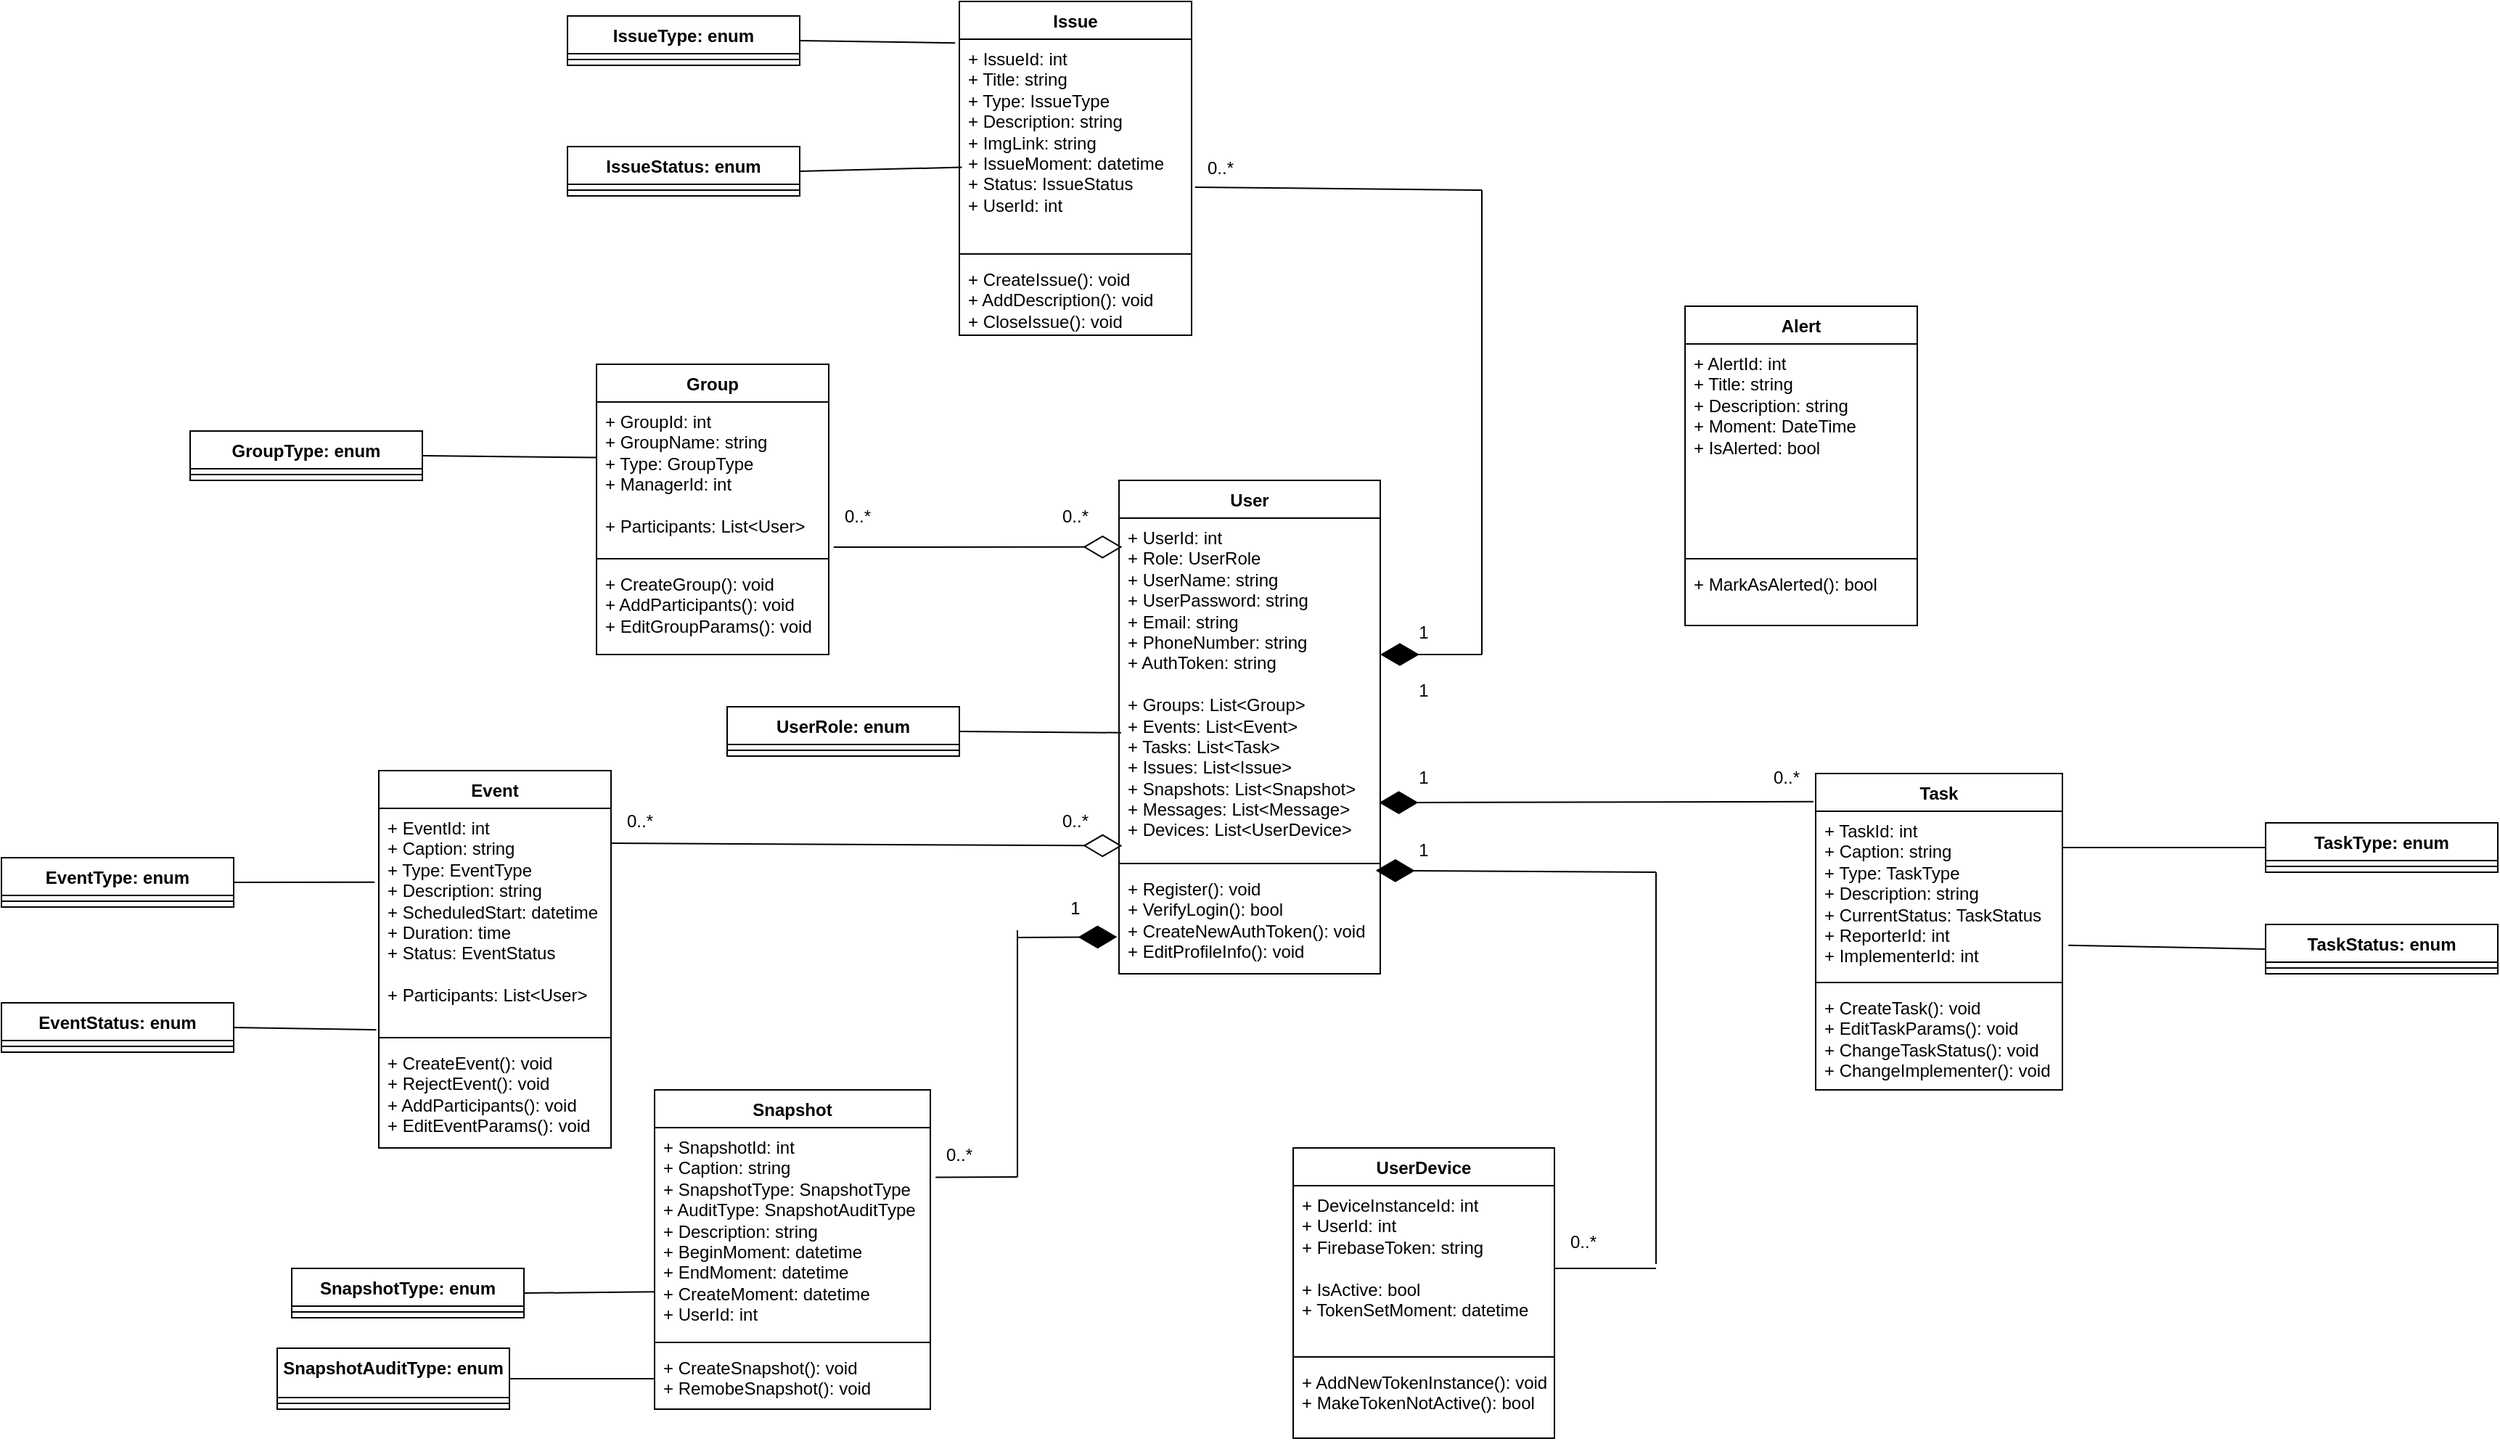 <mxfile version="24.2.3" type="device">
  <diagram name="Страница — 1" id="HsrXW2u71o0pytn9z0sR">
    <mxGraphModel dx="2670" dy="1976" grid="1" gridSize="10" guides="1" tooltips="1" connect="1" arrows="1" fold="1" page="1" pageScale="1" pageWidth="827" pageHeight="1169" math="0" shadow="0">
      <root>
        <mxCell id="0" />
        <mxCell id="1" parent="0" />
        <mxCell id="UhSm8_XXNxtT3nXJ_rvA-1" value="User" style="swimlane;fontStyle=1;align=center;verticalAlign=top;childLayout=stackLayout;horizontal=1;startSize=26;horizontalStack=0;resizeParent=1;resizeParentMax=0;resizeLast=0;collapsible=1;marginBottom=0;whiteSpace=wrap;html=1;" parent="1" vertex="1">
          <mxGeometry x="580" y="70" width="180" height="340" as="geometry" />
        </mxCell>
        <mxCell id="UhSm8_XXNxtT3nXJ_rvA-2" value="+ UserId: int&lt;br&gt;+ Role: UserRole&lt;br&gt;&lt;div&gt;+ UserName: string&lt;/div&gt;&lt;div&gt;+ UserPassword: string&lt;/div&gt;&lt;div&gt;+ Email: string&lt;/div&gt;&lt;div&gt;+ PhoneNumber: string&lt;/div&gt;&lt;div&gt;+ AuthToken: string&lt;/div&gt;&lt;div&gt;&lt;br&gt;&lt;/div&gt;&lt;div&gt;+ Groups: List&amp;lt;Group&amp;gt;&lt;/div&gt;&lt;div&gt;+ Events: List&amp;lt;Event&amp;gt;&lt;/div&gt;&lt;div&gt;+ Tasks: List&amp;lt;Task&amp;gt;&lt;/div&gt;&lt;div&gt;+ Issues: List&amp;lt;Issue&amp;gt;&lt;/div&gt;&lt;div&gt;+ Snapshots: List&amp;lt;Snapshot&amp;gt;&lt;/div&gt;&lt;div&gt;+ Messages: List&amp;lt;Message&amp;gt;&lt;/div&gt;&lt;div&gt;+ Devices: List&amp;lt;UserDevice&amp;gt;&lt;/div&gt;" style="text;strokeColor=none;fillColor=none;align=left;verticalAlign=top;spacingLeft=4;spacingRight=4;overflow=hidden;rotatable=0;points=[[0,0.5],[1,0.5]];portConstraint=eastwest;whiteSpace=wrap;html=1;" parent="UhSm8_XXNxtT3nXJ_rvA-1" vertex="1">
          <mxGeometry y="26" width="180" height="234" as="geometry" />
        </mxCell>
        <mxCell id="UhSm8_XXNxtT3nXJ_rvA-3" value="" style="line;strokeWidth=1;fillColor=none;align=left;verticalAlign=middle;spacingTop=-1;spacingLeft=3;spacingRight=3;rotatable=0;labelPosition=right;points=[];portConstraint=eastwest;strokeColor=inherit;" parent="UhSm8_XXNxtT3nXJ_rvA-1" vertex="1">
          <mxGeometry y="260" width="180" height="8" as="geometry" />
        </mxCell>
        <mxCell id="UhSm8_XXNxtT3nXJ_rvA-4" value="+ Register(): void&lt;br&gt;+ VerifyLogin(): bool&lt;br&gt;+ CreateNewAuthToken(): void&lt;br&gt;+ EditProfileInfo(): void" style="text;strokeColor=none;fillColor=none;align=left;verticalAlign=top;spacingLeft=4;spacingRight=4;overflow=hidden;rotatable=0;points=[[0,0.5],[1,0.5]];portConstraint=eastwest;whiteSpace=wrap;html=1;" parent="UhSm8_XXNxtT3nXJ_rvA-1" vertex="1">
          <mxGeometry y="268" width="180" height="72" as="geometry" />
        </mxCell>
        <mxCell id="UhSm8_XXNxtT3nXJ_rvA-5" value="Group" style="swimlane;fontStyle=1;align=center;verticalAlign=top;childLayout=stackLayout;horizontal=1;startSize=26;horizontalStack=0;resizeParent=1;resizeParentMax=0;resizeLast=0;collapsible=1;marginBottom=0;whiteSpace=wrap;html=1;" parent="1" vertex="1">
          <mxGeometry x="220" y="-10" width="160" height="200" as="geometry" />
        </mxCell>
        <mxCell id="UhSm8_XXNxtT3nXJ_rvA-6" value="+ GroupId: int&lt;br&gt;+ GroupName: string&lt;br&gt;+ Type: GroupType&lt;br&gt;+ ManagerId: int&lt;br&gt;&lt;br&gt;+ Participants: List&amp;lt;User&amp;gt;" style="text;strokeColor=none;fillColor=none;align=left;verticalAlign=top;spacingLeft=4;spacingRight=4;overflow=hidden;rotatable=0;points=[[0,0.5],[1,0.5]];portConstraint=eastwest;whiteSpace=wrap;html=1;" parent="UhSm8_XXNxtT3nXJ_rvA-5" vertex="1">
          <mxGeometry y="26" width="160" height="104" as="geometry" />
        </mxCell>
        <mxCell id="UhSm8_XXNxtT3nXJ_rvA-7" value="" style="line;strokeWidth=1;fillColor=none;align=left;verticalAlign=middle;spacingTop=-1;spacingLeft=3;spacingRight=3;rotatable=0;labelPosition=right;points=[];portConstraint=eastwest;strokeColor=inherit;" parent="UhSm8_XXNxtT3nXJ_rvA-5" vertex="1">
          <mxGeometry y="130" width="160" height="8" as="geometry" />
        </mxCell>
        <mxCell id="UhSm8_XXNxtT3nXJ_rvA-8" value="+ CreateGroup(): void&lt;br&gt;+ AddParticipants(): void&lt;br&gt;+ EditGroupParams(): void" style="text;strokeColor=none;fillColor=none;align=left;verticalAlign=top;spacingLeft=4;spacingRight=4;overflow=hidden;rotatable=0;points=[[0,0.5],[1,0.5]];portConstraint=eastwest;whiteSpace=wrap;html=1;" parent="UhSm8_XXNxtT3nXJ_rvA-5" vertex="1">
          <mxGeometry y="138" width="160" height="62" as="geometry" />
        </mxCell>
        <mxCell id="UhSm8_XXNxtT3nXJ_rvA-9" value="Event" style="swimlane;fontStyle=1;align=center;verticalAlign=top;childLayout=stackLayout;horizontal=1;startSize=26;horizontalStack=0;resizeParent=1;resizeParentMax=0;resizeLast=0;collapsible=1;marginBottom=0;whiteSpace=wrap;html=1;" parent="1" vertex="1">
          <mxGeometry x="70" y="270" width="160" height="260" as="geometry" />
        </mxCell>
        <mxCell id="UhSm8_XXNxtT3nXJ_rvA-10" value="+ EventId: int&lt;br&gt;+ Caption: string&lt;br&gt;+ Type: EventType&lt;br&gt;+ Description: string&lt;br&gt;+ ScheduledStart: datetime&lt;br&gt;+ Duration: time&lt;br&gt;+ Status: EventStatus&lt;br&gt;&lt;br&gt;+ Participants: List&amp;lt;User&amp;gt;" style="text;strokeColor=none;fillColor=none;align=left;verticalAlign=top;spacingLeft=4;spacingRight=4;overflow=hidden;rotatable=0;points=[[0,0.5],[1,0.5]];portConstraint=eastwest;whiteSpace=wrap;html=1;" parent="UhSm8_XXNxtT3nXJ_rvA-9" vertex="1">
          <mxGeometry y="26" width="160" height="154" as="geometry" />
        </mxCell>
        <mxCell id="UhSm8_XXNxtT3nXJ_rvA-11" value="" style="line;strokeWidth=1;fillColor=none;align=left;verticalAlign=middle;spacingTop=-1;spacingLeft=3;spacingRight=3;rotatable=0;labelPosition=right;points=[];portConstraint=eastwest;strokeColor=inherit;" parent="UhSm8_XXNxtT3nXJ_rvA-9" vertex="1">
          <mxGeometry y="180" width="160" height="8" as="geometry" />
        </mxCell>
        <mxCell id="UhSm8_XXNxtT3nXJ_rvA-12" value="+ CreateEvent(): void&lt;br&gt;+ RejectEvent(): void&lt;br&gt;+ AddParticipants(): void&lt;br&gt;+ EditEventParams(): void" style="text;strokeColor=none;fillColor=none;align=left;verticalAlign=top;spacingLeft=4;spacingRight=4;overflow=hidden;rotatable=0;points=[[0,0.5],[1,0.5]];portConstraint=eastwest;whiteSpace=wrap;html=1;" parent="UhSm8_XXNxtT3nXJ_rvA-9" vertex="1">
          <mxGeometry y="188" width="160" height="72" as="geometry" />
        </mxCell>
        <mxCell id="UhSm8_XXNxtT3nXJ_rvA-13" value="Task" style="swimlane;fontStyle=1;align=center;verticalAlign=top;childLayout=stackLayout;horizontal=1;startSize=26;horizontalStack=0;resizeParent=1;resizeParentMax=0;resizeLast=0;collapsible=1;marginBottom=0;whiteSpace=wrap;html=1;" parent="1" vertex="1">
          <mxGeometry x="1060" y="272" width="170" height="218" as="geometry" />
        </mxCell>
        <mxCell id="UhSm8_XXNxtT3nXJ_rvA-14" value="+ TaskId: int&lt;br&gt;+ Caption: string&lt;br&gt;+ Type: TaskType&lt;br&gt;+ Description: string&lt;br&gt;+ CurrentStatus: TaskStatus&lt;br&gt;+ ReporterId: int&lt;br&gt;+ ImplementerId: int&lt;br&gt;&lt;br&gt;+ Participants: List&amp;lt;User&amp;gt;" style="text;strokeColor=none;fillColor=none;align=left;verticalAlign=top;spacingLeft=4;spacingRight=4;overflow=hidden;rotatable=0;points=[[0,0.5],[1,0.5]];portConstraint=eastwest;whiteSpace=wrap;html=1;" parent="UhSm8_XXNxtT3nXJ_rvA-13" vertex="1">
          <mxGeometry y="26" width="170" height="114" as="geometry" />
        </mxCell>
        <mxCell id="UhSm8_XXNxtT3nXJ_rvA-15" value="" style="line;strokeWidth=1;fillColor=none;align=left;verticalAlign=middle;spacingTop=-1;spacingLeft=3;spacingRight=3;rotatable=0;labelPosition=right;points=[];portConstraint=eastwest;strokeColor=inherit;" parent="UhSm8_XXNxtT3nXJ_rvA-13" vertex="1">
          <mxGeometry y="140" width="170" height="8" as="geometry" />
        </mxCell>
        <mxCell id="UhSm8_XXNxtT3nXJ_rvA-16" value="+ CreateTask(): void&lt;br&gt;+ EditTaskParams(): void&lt;br&gt;+ ChangeTaskStatus(): void&lt;br&gt;+ ChangeImplementer(): void" style="text;strokeColor=none;fillColor=none;align=left;verticalAlign=top;spacingLeft=4;spacingRight=4;overflow=hidden;rotatable=0;points=[[0,0.5],[1,0.5]];portConstraint=eastwest;whiteSpace=wrap;html=1;" parent="UhSm8_XXNxtT3nXJ_rvA-13" vertex="1">
          <mxGeometry y="148" width="170" height="70" as="geometry" />
        </mxCell>
        <mxCell id="UhSm8_XXNxtT3nXJ_rvA-17" value="Snapshot" style="swimlane;fontStyle=1;align=center;verticalAlign=top;childLayout=stackLayout;horizontal=1;startSize=26;horizontalStack=0;resizeParent=1;resizeParentMax=0;resizeLast=0;collapsible=1;marginBottom=0;whiteSpace=wrap;html=1;" parent="1" vertex="1">
          <mxGeometry x="260" y="490" width="190" height="220" as="geometry" />
        </mxCell>
        <mxCell id="UhSm8_XXNxtT3nXJ_rvA-18" value="+ SnapshotId: int&lt;br&gt;+ Caption: string&lt;br&gt;+ SnapshotType: SnapshotType&lt;div&gt;+ AuditType: SnapshotAuditType&lt;br&gt;+ Description: string&lt;br&gt;+ BeginMoment: datetime&lt;br&gt;+ EndMoment: datetime&lt;br&gt;+ CreateMoment: datetime&lt;br&gt;+ UserId: int&lt;br&gt;&lt;div&gt;&lt;br&gt;&lt;/div&gt;&lt;/div&gt;" style="text;strokeColor=none;fillColor=none;align=left;verticalAlign=top;spacingLeft=4;spacingRight=4;overflow=hidden;rotatable=0;points=[[0,0.5],[1,0.5]];portConstraint=eastwest;whiteSpace=wrap;html=1;" parent="UhSm8_XXNxtT3nXJ_rvA-17" vertex="1">
          <mxGeometry y="26" width="190" height="144" as="geometry" />
        </mxCell>
        <mxCell id="UhSm8_XXNxtT3nXJ_rvA-19" value="" style="line;strokeWidth=1;fillColor=none;align=left;verticalAlign=middle;spacingTop=-1;spacingLeft=3;spacingRight=3;rotatable=0;labelPosition=right;points=[];portConstraint=eastwest;strokeColor=inherit;" parent="UhSm8_XXNxtT3nXJ_rvA-17" vertex="1">
          <mxGeometry y="170" width="190" height="8" as="geometry" />
        </mxCell>
        <mxCell id="UhSm8_XXNxtT3nXJ_rvA-20" value="+ CreateSnapshot(): void&lt;br&gt;+ RemobeSnapshot(): void" style="text;strokeColor=none;fillColor=none;align=left;verticalAlign=top;spacingLeft=4;spacingRight=4;overflow=hidden;rotatable=0;points=[[0,0.5],[1,0.5]];portConstraint=eastwest;whiteSpace=wrap;html=1;" parent="UhSm8_XXNxtT3nXJ_rvA-17" vertex="1">
          <mxGeometry y="178" width="190" height="42" as="geometry" />
        </mxCell>
        <mxCell id="UhSm8_XXNxtT3nXJ_rvA-21" value="Issue" style="swimlane;fontStyle=1;align=center;verticalAlign=top;childLayout=stackLayout;horizontal=1;startSize=26;horizontalStack=0;resizeParent=1;resizeParentMax=0;resizeLast=0;collapsible=1;marginBottom=0;whiteSpace=wrap;html=1;" parent="1" vertex="1">
          <mxGeometry x="470" y="-260" width="160" height="230" as="geometry" />
        </mxCell>
        <mxCell id="UhSm8_XXNxtT3nXJ_rvA-22" value="+ IssueId: int&lt;br&gt;+ Title: string&lt;br&gt;+ Type: IssueType&lt;br&gt;+ Description: string&lt;br&gt;+ ImgLink: string&lt;br&gt;+ IssueMoment: datetime&lt;br&gt;+ Status: IssueStatus&lt;br&gt;+ UserId: int&lt;br&gt;&lt;div&gt;&lt;br&gt;&lt;/div&gt;" style="text;strokeColor=none;fillColor=none;align=left;verticalAlign=top;spacingLeft=4;spacingRight=4;overflow=hidden;rotatable=0;points=[[0,0.5],[1,0.5]];portConstraint=eastwest;whiteSpace=wrap;html=1;" parent="UhSm8_XXNxtT3nXJ_rvA-21" vertex="1">
          <mxGeometry y="26" width="160" height="144" as="geometry" />
        </mxCell>
        <mxCell id="UhSm8_XXNxtT3nXJ_rvA-23" value="" style="line;strokeWidth=1;fillColor=none;align=left;verticalAlign=middle;spacingTop=-1;spacingLeft=3;spacingRight=3;rotatable=0;labelPosition=right;points=[];portConstraint=eastwest;strokeColor=inherit;" parent="UhSm8_XXNxtT3nXJ_rvA-21" vertex="1">
          <mxGeometry y="170" width="160" height="8" as="geometry" />
        </mxCell>
        <mxCell id="UhSm8_XXNxtT3nXJ_rvA-24" value="+ CreateIssue(): void&lt;br&gt;+ AddDescription(): void&lt;br&gt;+ CloseIssue(): void" style="text;strokeColor=none;fillColor=none;align=left;verticalAlign=top;spacingLeft=4;spacingRight=4;overflow=hidden;rotatable=0;points=[[0,0.5],[1,0.5]];portConstraint=eastwest;whiteSpace=wrap;html=1;" parent="UhSm8_XXNxtT3nXJ_rvA-21" vertex="1">
          <mxGeometry y="178" width="160" height="52" as="geometry" />
        </mxCell>
        <mxCell id="UhSm8_XXNxtT3nXJ_rvA-33" value="UserDevice" style="swimlane;fontStyle=1;align=center;verticalAlign=top;childLayout=stackLayout;horizontal=1;startSize=26;horizontalStack=0;resizeParent=1;resizeParentMax=0;resizeLast=0;collapsible=1;marginBottom=0;whiteSpace=wrap;html=1;" parent="1" vertex="1">
          <mxGeometry x="700" y="530" width="180" height="200" as="geometry" />
        </mxCell>
        <mxCell id="UhSm8_XXNxtT3nXJ_rvA-34" value="+ DeviceInstanceId: int&lt;br&gt;+ UserId: int&lt;br&gt;+ FirebaseToken: string&lt;br&gt;&lt;br&gt;+ IsActive: bool&lt;br&gt;+ TokenSetMoment: datetime" style="text;strokeColor=none;fillColor=none;align=left;verticalAlign=top;spacingLeft=4;spacingRight=4;overflow=hidden;rotatable=0;points=[[0,0.5],[1,0.5]];portConstraint=eastwest;whiteSpace=wrap;html=1;" parent="UhSm8_XXNxtT3nXJ_rvA-33" vertex="1">
          <mxGeometry y="26" width="180" height="114" as="geometry" />
        </mxCell>
        <mxCell id="UhSm8_XXNxtT3nXJ_rvA-35" value="" style="line;strokeWidth=1;fillColor=none;align=left;verticalAlign=middle;spacingTop=-1;spacingLeft=3;spacingRight=3;rotatable=0;labelPosition=right;points=[];portConstraint=eastwest;strokeColor=inherit;" parent="UhSm8_XXNxtT3nXJ_rvA-33" vertex="1">
          <mxGeometry y="140" width="180" height="8" as="geometry" />
        </mxCell>
        <mxCell id="UhSm8_XXNxtT3nXJ_rvA-36" value="+ AddNewTokenInstance(): void&lt;br&gt;+ MakeTokenNotActive(): bool" style="text;strokeColor=none;fillColor=none;align=left;verticalAlign=top;spacingLeft=4;spacingRight=4;overflow=hidden;rotatable=0;points=[[0,0.5],[1,0.5]];portConstraint=eastwest;whiteSpace=wrap;html=1;" parent="UhSm8_XXNxtT3nXJ_rvA-33" vertex="1">
          <mxGeometry y="148" width="180" height="52" as="geometry" />
        </mxCell>
        <mxCell id="UhSm8_XXNxtT3nXJ_rvA-37" value="" style="endArrow=diamondThin;endFill=0;endSize=24;html=1;rounded=0;exitX=1.021;exitY=0.962;exitDx=0;exitDy=0;exitPerimeter=0;entryX=0.012;entryY=0.085;entryDx=0;entryDy=0;entryPerimeter=0;" parent="1" source="UhSm8_XXNxtT3nXJ_rvA-6" target="UhSm8_XXNxtT3nXJ_rvA-2" edge="1">
          <mxGeometry width="160" relative="1" as="geometry">
            <mxPoint x="630" y="150" as="sourcePoint" />
            <mxPoint x="790" y="150" as="targetPoint" />
          </mxGeometry>
        </mxCell>
        <mxCell id="UhSm8_XXNxtT3nXJ_rvA-38" value="" style="endArrow=diamondThin;endFill=0;endSize=24;html=1;rounded=0;entryX=0.012;entryY=0.965;entryDx=0;entryDy=0;entryPerimeter=0;exitX=1;exitY=0.156;exitDx=0;exitDy=0;exitPerimeter=0;" parent="1" source="UhSm8_XXNxtT3nXJ_rvA-10" target="UhSm8_XXNxtT3nXJ_rvA-2" edge="1">
          <mxGeometry width="160" relative="1" as="geometry">
            <mxPoint x="240" y="320" as="sourcePoint" />
            <mxPoint x="592" y="126" as="targetPoint" />
          </mxGeometry>
        </mxCell>
        <mxCell id="UhSm8_XXNxtT3nXJ_rvA-39" value="" style="endArrow=diamondThin;endFill=1;endSize=24;html=1;rounded=0;exitX=-0.009;exitY=-0.058;exitDx=0;exitDy=0;exitPerimeter=0;entryX=0.996;entryY=0.838;entryDx=0;entryDy=0;entryPerimeter=0;" parent="1" source="UhSm8_XXNxtT3nXJ_rvA-14" target="UhSm8_XXNxtT3nXJ_rvA-2" edge="1">
          <mxGeometry width="160" relative="1" as="geometry">
            <mxPoint x="630" y="290" as="sourcePoint" />
            <mxPoint x="760" y="279" as="targetPoint" />
          </mxGeometry>
        </mxCell>
        <mxCell id="UhSm8_XXNxtT3nXJ_rvA-40" value="" style="endArrow=diamondThin;endFill=1;endSize=24;html=1;rounded=0;entryX=-0.007;entryY=0.647;entryDx=0;entryDy=0;entryPerimeter=0;" parent="1" target="UhSm8_XXNxtT3nXJ_rvA-4" edge="1">
          <mxGeometry width="160" relative="1" as="geometry">
            <mxPoint x="510" y="385" as="sourcePoint" />
            <mxPoint x="770" y="289" as="targetPoint" />
          </mxGeometry>
        </mxCell>
        <mxCell id="UhSm8_XXNxtT3nXJ_rvA-41" value="" style="endArrow=none;html=1;rounded=0;" parent="1" edge="1">
          <mxGeometry width="50" height="50" relative="1" as="geometry">
            <mxPoint x="510" y="380" as="sourcePoint" />
            <mxPoint x="510" y="550" as="targetPoint" />
          </mxGeometry>
        </mxCell>
        <mxCell id="UhSm8_XXNxtT3nXJ_rvA-42" value="" style="endArrow=none;html=1;rounded=0;exitX=1.019;exitY=0.238;exitDx=0;exitDy=0;exitPerimeter=0;" parent="1" source="UhSm8_XXNxtT3nXJ_rvA-18" edge="1">
          <mxGeometry width="50" height="50" relative="1" as="geometry">
            <mxPoint x="680" y="310" as="sourcePoint" />
            <mxPoint x="510" y="550" as="targetPoint" />
          </mxGeometry>
        </mxCell>
        <mxCell id="UhSm8_XXNxtT3nXJ_rvA-44" value="" style="endArrow=none;html=1;rounded=0;" parent="1" edge="1">
          <mxGeometry width="50" height="50" relative="1" as="geometry">
            <mxPoint x="830" y="190" as="sourcePoint" />
            <mxPoint x="830" y="-130" as="targetPoint" />
          </mxGeometry>
        </mxCell>
        <mxCell id="UhSm8_XXNxtT3nXJ_rvA-46" value="" style="endArrow=none;html=1;rounded=0;exitX=1.015;exitY=0.708;exitDx=0;exitDy=0;exitPerimeter=0;" parent="1" source="UhSm8_XXNxtT3nXJ_rvA-22" edge="1">
          <mxGeometry width="50" height="50" relative="1" as="geometry">
            <mxPoint x="680" y="170" as="sourcePoint" />
            <mxPoint x="830" y="-130" as="targetPoint" />
          </mxGeometry>
        </mxCell>
        <mxCell id="UhSm8_XXNxtT3nXJ_rvA-47" value="" style="endArrow=diamondThin;endFill=1;endSize=24;html=1;rounded=0;" parent="1" edge="1">
          <mxGeometry width="160" relative="1" as="geometry">
            <mxPoint x="830" y="190" as="sourcePoint" />
            <mxPoint x="760" y="190" as="targetPoint" />
          </mxGeometry>
        </mxCell>
        <mxCell id="UhSm8_XXNxtT3nXJ_rvA-49" value="" style="endArrow=none;html=1;rounded=0;entryX=1;entryY=0.5;entryDx=0;entryDy=0;" parent="1" target="UhSm8_XXNxtT3nXJ_rvA-34" edge="1">
          <mxGeometry width="50" height="50" relative="1" as="geometry">
            <mxPoint x="950" y="613" as="sourcePoint" />
            <mxPoint x="730" y="260" as="targetPoint" />
          </mxGeometry>
        </mxCell>
        <mxCell id="UhSm8_XXNxtT3nXJ_rvA-50" value="" style="endArrow=none;html=1;rounded=0;" parent="1" edge="1">
          <mxGeometry width="50" height="50" relative="1" as="geometry">
            <mxPoint x="950" y="610" as="sourcePoint" />
            <mxPoint x="950" y="340" as="targetPoint" />
          </mxGeometry>
        </mxCell>
        <mxCell id="UhSm8_XXNxtT3nXJ_rvA-52" value="" style="endArrow=diamondThin;endFill=1;endSize=24;html=1;rounded=0;entryX=0.983;entryY=1.107;entryDx=0;entryDy=0;entryPerimeter=0;" parent="1" target="UhSm8_XXNxtT3nXJ_rvA-3" edge="1">
          <mxGeometry width="160" relative="1" as="geometry">
            <mxPoint x="950" y="340" as="sourcePoint" />
            <mxPoint x="770" y="289" as="targetPoint" />
          </mxGeometry>
        </mxCell>
        <mxCell id="UhSm8_XXNxtT3nXJ_rvA-55" value="0..*" style="text;html=1;align=center;verticalAlign=middle;whiteSpace=wrap;rounded=0;" parent="1" vertex="1">
          <mxGeometry x="520" y="80" width="60" height="30" as="geometry" />
        </mxCell>
        <mxCell id="UhSm8_XXNxtT3nXJ_rvA-56" value="0..*" style="text;html=1;align=center;verticalAlign=middle;whiteSpace=wrap;rounded=0;" parent="1" vertex="1">
          <mxGeometry x="370" y="80" width="60" height="30" as="geometry" />
        </mxCell>
        <mxCell id="UhSm8_XXNxtT3nXJ_rvA-57" value="0..*" style="text;html=1;align=center;verticalAlign=middle;whiteSpace=wrap;rounded=0;" parent="1" vertex="1">
          <mxGeometry x="220" y="290" width="60" height="30" as="geometry" />
        </mxCell>
        <mxCell id="UhSm8_XXNxtT3nXJ_rvA-58" value="0..*" style="text;html=1;align=center;verticalAlign=middle;whiteSpace=wrap;rounded=0;" parent="1" vertex="1">
          <mxGeometry x="520" y="290" width="60" height="30" as="geometry" />
        </mxCell>
        <mxCell id="UhSm8_XXNxtT3nXJ_rvA-59" value="0..*" style="text;html=1;align=center;verticalAlign=middle;whiteSpace=wrap;rounded=0;" parent="1" vertex="1">
          <mxGeometry x="440" y="520" width="60" height="30" as="geometry" />
        </mxCell>
        <mxCell id="UhSm8_XXNxtT3nXJ_rvA-60" value="0..*" style="text;html=1;align=center;verticalAlign=middle;whiteSpace=wrap;rounded=0;" parent="1" vertex="1">
          <mxGeometry x="870" y="580" width="60" height="30" as="geometry" />
        </mxCell>
        <mxCell id="UhSm8_XXNxtT3nXJ_rvA-61" value="0..*" style="text;html=1;align=center;verticalAlign=middle;whiteSpace=wrap;rounded=0;" parent="1" vertex="1">
          <mxGeometry x="1010" y="260" width="60" height="30" as="geometry" />
        </mxCell>
        <mxCell id="UhSm8_XXNxtT3nXJ_rvA-65" value="0..*" style="text;html=1;align=center;verticalAlign=middle;whiteSpace=wrap;rounded=0;" parent="1" vertex="1">
          <mxGeometry x="620" y="-160" width="60" height="30" as="geometry" />
        </mxCell>
        <mxCell id="UhSm8_XXNxtT3nXJ_rvA-66" value="1" style="text;html=1;align=center;verticalAlign=middle;whiteSpace=wrap;rounded=0;" parent="1" vertex="1">
          <mxGeometry x="760" y="160" width="60" height="30" as="geometry" />
        </mxCell>
        <mxCell id="UhSm8_XXNxtT3nXJ_rvA-68" value="1" style="text;html=1;align=center;verticalAlign=middle;whiteSpace=wrap;rounded=0;" parent="1" vertex="1">
          <mxGeometry x="520" y="350" width="60" height="30" as="geometry" />
        </mxCell>
        <mxCell id="UhSm8_XXNxtT3nXJ_rvA-69" value="1" style="text;html=1;align=center;verticalAlign=middle;whiteSpace=wrap;rounded=0;" parent="1" vertex="1">
          <mxGeometry x="760" y="200" width="60" height="30" as="geometry" />
        </mxCell>
        <mxCell id="UhSm8_XXNxtT3nXJ_rvA-70" value="1" style="text;html=1;align=center;verticalAlign=middle;whiteSpace=wrap;rounded=0;" parent="1" vertex="1">
          <mxGeometry x="760" y="260" width="60" height="30" as="geometry" />
        </mxCell>
        <mxCell id="UhSm8_XXNxtT3nXJ_rvA-71" value="1" style="text;html=1;align=center;verticalAlign=middle;whiteSpace=wrap;rounded=0;" parent="1" vertex="1">
          <mxGeometry x="760" y="310" width="60" height="30" as="geometry" />
        </mxCell>
        <mxCell id="UhSm8_XXNxtT3nXJ_rvA-73" value="GroupType: enum" style="swimlane;fontStyle=1;align=center;verticalAlign=top;childLayout=stackLayout;horizontal=1;startSize=26;horizontalStack=0;resizeParent=1;resizeParentMax=0;resizeLast=0;collapsible=1;marginBottom=0;whiteSpace=wrap;html=1;" parent="1" vertex="1">
          <mxGeometry x="-60" y="36" width="160" height="34" as="geometry" />
        </mxCell>
        <mxCell id="UhSm8_XXNxtT3nXJ_rvA-75" value="" style="line;strokeWidth=1;fillColor=none;align=left;verticalAlign=middle;spacingTop=-1;spacingLeft=3;spacingRight=3;rotatable=0;labelPosition=right;points=[];portConstraint=eastwest;strokeColor=inherit;" parent="UhSm8_XXNxtT3nXJ_rvA-73" vertex="1">
          <mxGeometry y="26" width="160" height="8" as="geometry" />
        </mxCell>
        <mxCell id="UhSm8_XXNxtT3nXJ_rvA-77" value="EventType: enum" style="swimlane;fontStyle=1;align=center;verticalAlign=top;childLayout=stackLayout;horizontal=1;startSize=26;horizontalStack=0;resizeParent=1;resizeParentMax=0;resizeLast=0;collapsible=1;marginBottom=0;whiteSpace=wrap;html=1;" parent="1" vertex="1">
          <mxGeometry x="-190" y="330" width="160" height="34" as="geometry" />
        </mxCell>
        <mxCell id="UhSm8_XXNxtT3nXJ_rvA-78" value="" style="line;strokeWidth=1;fillColor=none;align=left;verticalAlign=middle;spacingTop=-1;spacingLeft=3;spacingRight=3;rotatable=0;labelPosition=right;points=[];portConstraint=eastwest;strokeColor=inherit;" parent="UhSm8_XXNxtT3nXJ_rvA-77" vertex="1">
          <mxGeometry y="26" width="160" height="8" as="geometry" />
        </mxCell>
        <mxCell id="UhSm8_XXNxtT3nXJ_rvA-79" value="EventStatus: enum" style="swimlane;fontStyle=1;align=center;verticalAlign=top;childLayout=stackLayout;horizontal=1;startSize=26;horizontalStack=0;resizeParent=1;resizeParentMax=0;resizeLast=0;collapsible=1;marginBottom=0;whiteSpace=wrap;html=1;" parent="1" vertex="1">
          <mxGeometry x="-190" y="430" width="160" height="34" as="geometry" />
        </mxCell>
        <mxCell id="UhSm8_XXNxtT3nXJ_rvA-80" value="" style="line;strokeWidth=1;fillColor=none;align=left;verticalAlign=middle;spacingTop=-1;spacingLeft=3;spacingRight=3;rotatable=0;labelPosition=right;points=[];portConstraint=eastwest;strokeColor=inherit;" parent="UhSm8_XXNxtT3nXJ_rvA-79" vertex="1">
          <mxGeometry y="26" width="160" height="8" as="geometry" />
        </mxCell>
        <mxCell id="UhSm8_XXNxtT3nXJ_rvA-81" value="SnapshotType: enum" style="swimlane;fontStyle=1;align=center;verticalAlign=top;childLayout=stackLayout;horizontal=1;startSize=26;horizontalStack=0;resizeParent=1;resizeParentMax=0;resizeLast=0;collapsible=1;marginBottom=0;whiteSpace=wrap;html=1;" parent="1" vertex="1">
          <mxGeometry x="10" y="613" width="160" height="34" as="geometry" />
        </mxCell>
        <mxCell id="UhSm8_XXNxtT3nXJ_rvA-82" value="" style="line;strokeWidth=1;fillColor=none;align=left;verticalAlign=middle;spacingTop=-1;spacingLeft=3;spacingRight=3;rotatable=0;labelPosition=right;points=[];portConstraint=eastwest;strokeColor=inherit;" parent="UhSm8_XXNxtT3nXJ_rvA-81" vertex="1">
          <mxGeometry y="26" width="160" height="8" as="geometry" />
        </mxCell>
        <mxCell id="UhSm8_XXNxtT3nXJ_rvA-83" value="IssueType: enum" style="swimlane;fontStyle=1;align=center;verticalAlign=top;childLayout=stackLayout;horizontal=1;startSize=26;horizontalStack=0;resizeParent=1;resizeParentMax=0;resizeLast=0;collapsible=1;marginBottom=0;whiteSpace=wrap;html=1;" parent="1" vertex="1">
          <mxGeometry x="200" y="-250" width="160" height="34" as="geometry" />
        </mxCell>
        <mxCell id="UhSm8_XXNxtT3nXJ_rvA-84" value="" style="line;strokeWidth=1;fillColor=none;align=left;verticalAlign=middle;spacingTop=-1;spacingLeft=3;spacingRight=3;rotatable=0;labelPosition=right;points=[];portConstraint=eastwest;strokeColor=inherit;" parent="UhSm8_XXNxtT3nXJ_rvA-83" vertex="1">
          <mxGeometry y="26" width="160" height="8" as="geometry" />
        </mxCell>
        <mxCell id="UhSm8_XXNxtT3nXJ_rvA-85" value="IssueStatus: enum" style="swimlane;fontStyle=1;align=center;verticalAlign=top;childLayout=stackLayout;horizontal=1;startSize=26;horizontalStack=0;resizeParent=1;resizeParentMax=0;resizeLast=0;collapsible=1;marginBottom=0;whiteSpace=wrap;html=1;" parent="1" vertex="1">
          <mxGeometry x="200" y="-160" width="160" height="34" as="geometry" />
        </mxCell>
        <mxCell id="UhSm8_XXNxtT3nXJ_rvA-86" value="" style="line;strokeWidth=1;fillColor=none;align=left;verticalAlign=middle;spacingTop=-1;spacingLeft=3;spacingRight=3;rotatable=0;labelPosition=right;points=[];portConstraint=eastwest;strokeColor=inherit;" parent="UhSm8_XXNxtT3nXJ_rvA-85" vertex="1">
          <mxGeometry y="26" width="160" height="8" as="geometry" />
        </mxCell>
        <mxCell id="UhSm8_XXNxtT3nXJ_rvA-87" value="TaskType: enum" style="swimlane;fontStyle=1;align=center;verticalAlign=top;childLayout=stackLayout;horizontal=1;startSize=26;horizontalStack=0;resizeParent=1;resizeParentMax=0;resizeLast=0;collapsible=1;marginBottom=0;whiteSpace=wrap;html=1;" parent="1" vertex="1">
          <mxGeometry x="1370" y="306" width="160" height="34" as="geometry" />
        </mxCell>
        <mxCell id="UhSm8_XXNxtT3nXJ_rvA-88" value="" style="line;strokeWidth=1;fillColor=none;align=left;verticalAlign=middle;spacingTop=-1;spacingLeft=3;spacingRight=3;rotatable=0;labelPosition=right;points=[];portConstraint=eastwest;strokeColor=inherit;" parent="UhSm8_XXNxtT3nXJ_rvA-87" vertex="1">
          <mxGeometry y="26" width="160" height="8" as="geometry" />
        </mxCell>
        <mxCell id="UhSm8_XXNxtT3nXJ_rvA-89" value="TaskStatus: enum" style="swimlane;fontStyle=1;align=center;verticalAlign=top;childLayout=stackLayout;horizontal=1;startSize=26;horizontalStack=0;resizeParent=1;resizeParentMax=0;resizeLast=0;collapsible=1;marginBottom=0;whiteSpace=wrap;html=1;" parent="1" vertex="1">
          <mxGeometry x="1370" y="376" width="160" height="34" as="geometry" />
        </mxCell>
        <mxCell id="UhSm8_XXNxtT3nXJ_rvA-90" value="" style="line;strokeWidth=1;fillColor=none;align=left;verticalAlign=middle;spacingTop=-1;spacingLeft=3;spacingRight=3;rotatable=0;labelPosition=right;points=[];portConstraint=eastwest;strokeColor=inherit;" parent="UhSm8_XXNxtT3nXJ_rvA-89" vertex="1">
          <mxGeometry y="26" width="160" height="8" as="geometry" />
        </mxCell>
        <mxCell id="UhSm8_XXNxtT3nXJ_rvA-91" value="UserRole: enum" style="swimlane;fontStyle=1;align=center;verticalAlign=top;childLayout=stackLayout;horizontal=1;startSize=26;horizontalStack=0;resizeParent=1;resizeParentMax=0;resizeLast=0;collapsible=1;marginBottom=0;whiteSpace=wrap;html=1;" parent="1" vertex="1">
          <mxGeometry x="310" y="226" width="160" height="34" as="geometry" />
        </mxCell>
        <mxCell id="UhSm8_XXNxtT3nXJ_rvA-92" value="" style="line;strokeWidth=1;fillColor=none;align=left;verticalAlign=middle;spacingTop=-1;spacingLeft=3;spacingRight=3;rotatable=0;labelPosition=right;points=[];portConstraint=eastwest;strokeColor=inherit;" parent="UhSm8_XXNxtT3nXJ_rvA-91" vertex="1">
          <mxGeometry y="26" width="160" height="8" as="geometry" />
        </mxCell>
        <mxCell id="UhSm8_XXNxtT3nXJ_rvA-93" value="" style="endArrow=none;html=1;rounded=0;exitX=1;exitY=0.5;exitDx=0;exitDy=0;entryX=0.002;entryY=0.368;entryDx=0;entryDy=0;entryPerimeter=0;" parent="1" source="UhSm8_XXNxtT3nXJ_rvA-73" target="UhSm8_XXNxtT3nXJ_rvA-6" edge="1">
          <mxGeometry width="50" height="50" relative="1" as="geometry">
            <mxPoint x="680" y="310" as="sourcePoint" />
            <mxPoint x="730" y="260" as="targetPoint" />
          </mxGeometry>
        </mxCell>
        <mxCell id="UhSm8_XXNxtT3nXJ_rvA-94" value="" style="endArrow=none;html=1;rounded=0;entryX=-0.018;entryY=0.33;entryDx=0;entryDy=0;entryPerimeter=0;exitX=1;exitY=0.5;exitDx=0;exitDy=0;" parent="1" source="UhSm8_XXNxtT3nXJ_rvA-77" target="UhSm8_XXNxtT3nXJ_rvA-10" edge="1">
          <mxGeometry width="50" height="50" relative="1" as="geometry">
            <mxPoint x="40" y="350" as="sourcePoint" />
            <mxPoint x="230" y="64" as="targetPoint" />
          </mxGeometry>
        </mxCell>
        <mxCell id="UhSm8_XXNxtT3nXJ_rvA-95" value="" style="endArrow=none;html=1;rounded=0;entryX=-0.011;entryY=0.991;entryDx=0;entryDy=0;entryPerimeter=0;exitX=1;exitY=0.5;exitDx=0;exitDy=0;" parent="1" source="UhSm8_XXNxtT3nXJ_rvA-79" target="UhSm8_XXNxtT3nXJ_rvA-10" edge="1">
          <mxGeometry width="50" height="50" relative="1" as="geometry">
            <mxPoint x="-20" y="357" as="sourcePoint" />
            <mxPoint x="77" y="357" as="targetPoint" />
          </mxGeometry>
        </mxCell>
        <mxCell id="UhSm8_XXNxtT3nXJ_rvA-96" value="" style="endArrow=none;html=1;rounded=0;exitX=1;exitY=0.5;exitDx=0;exitDy=0;entryX=0;entryY=0.786;entryDx=0;entryDy=0;entryPerimeter=0;" parent="1" source="UhSm8_XXNxtT3nXJ_rvA-81" target="UhSm8_XXNxtT3nXJ_rvA-18" edge="1">
          <mxGeometry width="50" height="50" relative="1" as="geometry">
            <mxPoint x="680" y="600" as="sourcePoint" />
            <mxPoint x="730" y="550" as="targetPoint" />
          </mxGeometry>
        </mxCell>
        <mxCell id="UhSm8_XXNxtT3nXJ_rvA-97" value="" style="endArrow=none;html=1;rounded=0;exitX=1;exitY=0.5;exitDx=0;exitDy=0;entryX=-0.018;entryY=0.018;entryDx=0;entryDy=0;entryPerimeter=0;" parent="1" source="UhSm8_XXNxtT3nXJ_rvA-83" target="UhSm8_XXNxtT3nXJ_rvA-22" edge="1">
          <mxGeometry width="50" height="50" relative="1" as="geometry">
            <mxPoint x="680" y="30" as="sourcePoint" />
            <mxPoint x="730" y="-20" as="targetPoint" />
          </mxGeometry>
        </mxCell>
        <mxCell id="UhSm8_XXNxtT3nXJ_rvA-98" value="" style="endArrow=none;html=1;rounded=0;exitX=1;exitY=0.5;exitDx=0;exitDy=0;entryX=0.011;entryY=0.613;entryDx=0;entryDy=0;entryPerimeter=0;" parent="1" source="UhSm8_XXNxtT3nXJ_rvA-85" target="UhSm8_XXNxtT3nXJ_rvA-22" edge="1">
          <mxGeometry width="50" height="50" relative="1" as="geometry">
            <mxPoint x="370" y="-223" as="sourcePoint" />
            <mxPoint x="477" y="-221" as="targetPoint" />
          </mxGeometry>
        </mxCell>
        <mxCell id="UhSm8_XXNxtT3nXJ_rvA-99" value="" style="endArrow=none;html=1;rounded=0;exitX=1;exitY=0.5;exitDx=0;exitDy=0;entryX=0.008;entryY=0.632;entryDx=0;entryDy=0;entryPerimeter=0;" parent="1" source="UhSm8_XXNxtT3nXJ_rvA-91" target="UhSm8_XXNxtT3nXJ_rvA-2" edge="1">
          <mxGeometry width="50" height="50" relative="1" as="geometry">
            <mxPoint x="680" y="310" as="sourcePoint" />
            <mxPoint x="730" y="260" as="targetPoint" />
          </mxGeometry>
        </mxCell>
        <mxCell id="UhSm8_XXNxtT3nXJ_rvA-101" value="" style="endArrow=none;html=1;rounded=0;entryX=0;entryY=0.5;entryDx=0;entryDy=0;" parent="1" target="UhSm8_XXNxtT3nXJ_rvA-87" edge="1">
          <mxGeometry width="50" height="50" relative="1" as="geometry">
            <mxPoint x="1230" y="323" as="sourcePoint" />
            <mxPoint x="730" y="260" as="targetPoint" />
          </mxGeometry>
        </mxCell>
        <mxCell id="UhSm8_XXNxtT3nXJ_rvA-102" value="" style="endArrow=none;html=1;rounded=0;entryX=0;entryY=0.5;entryDx=0;entryDy=0;exitX=1.024;exitY=0.81;exitDx=0;exitDy=0;exitPerimeter=0;" parent="1" source="UhSm8_XXNxtT3nXJ_rvA-14" target="UhSm8_XXNxtT3nXJ_rvA-89" edge="1">
          <mxGeometry width="50" height="50" relative="1" as="geometry">
            <mxPoint x="680" y="310" as="sourcePoint" />
            <mxPoint x="730" y="260" as="targetPoint" />
          </mxGeometry>
        </mxCell>
        <mxCell id="1hfvnPbEdl355MTfU3Jc-1" value="Alert" style="swimlane;fontStyle=1;align=center;verticalAlign=top;childLayout=stackLayout;horizontal=1;startSize=26;horizontalStack=0;resizeParent=1;resizeParentMax=0;resizeLast=0;collapsible=1;marginBottom=0;whiteSpace=wrap;html=1;" vertex="1" parent="1">
          <mxGeometry x="970" y="-50" width="160" height="220" as="geometry" />
        </mxCell>
        <mxCell id="1hfvnPbEdl355MTfU3Jc-2" value="&lt;div&gt;+ AlertId: int&lt;/div&gt;&lt;div&gt;+ Title: string&lt;/div&gt;&lt;div&gt;+ Description: string&lt;/div&gt;&lt;div&gt;+ Moment: DateTime&lt;/div&gt;&lt;div&gt;+ IsAlerted: bool&lt;/div&gt;" style="text;strokeColor=none;fillColor=none;align=left;verticalAlign=top;spacingLeft=4;spacingRight=4;overflow=hidden;rotatable=0;points=[[0,0.5],[1,0.5]];portConstraint=eastwest;whiteSpace=wrap;html=1;" vertex="1" parent="1hfvnPbEdl355MTfU3Jc-1">
          <mxGeometry y="26" width="160" height="144" as="geometry" />
        </mxCell>
        <mxCell id="1hfvnPbEdl355MTfU3Jc-3" value="" style="line;strokeWidth=1;fillColor=none;align=left;verticalAlign=middle;spacingTop=-1;spacingLeft=3;spacingRight=3;rotatable=0;labelPosition=right;points=[];portConstraint=eastwest;strokeColor=inherit;" vertex="1" parent="1hfvnPbEdl355MTfU3Jc-1">
          <mxGeometry y="170" width="160" height="8" as="geometry" />
        </mxCell>
        <mxCell id="1hfvnPbEdl355MTfU3Jc-4" value="+ MarkAsAlerted(): bool" style="text;strokeColor=none;fillColor=none;align=left;verticalAlign=top;spacingLeft=4;spacingRight=4;overflow=hidden;rotatable=0;points=[[0,0.5],[1,0.5]];portConstraint=eastwest;whiteSpace=wrap;html=1;" vertex="1" parent="1hfvnPbEdl355MTfU3Jc-1">
          <mxGeometry y="178" width="160" height="42" as="geometry" />
        </mxCell>
        <mxCell id="1hfvnPbEdl355MTfU3Jc-5" value="SnapshotAuditType: enum" style="swimlane;fontStyle=1;align=center;verticalAlign=top;childLayout=stackLayout;horizontal=1;startSize=34;horizontalStack=0;resizeParent=1;resizeParentMax=0;resizeLast=0;collapsible=1;marginBottom=0;whiteSpace=wrap;html=1;" vertex="1" parent="1">
          <mxGeometry y="668" width="160" height="42" as="geometry" />
        </mxCell>
        <mxCell id="1hfvnPbEdl355MTfU3Jc-6" value="" style="line;strokeWidth=1;fillColor=none;align=left;verticalAlign=middle;spacingTop=-1;spacingLeft=3;spacingRight=3;rotatable=0;labelPosition=right;points=[];portConstraint=eastwest;strokeColor=inherit;" vertex="1" parent="1hfvnPbEdl355MTfU3Jc-5">
          <mxGeometry y="34" width="160" height="8" as="geometry" />
        </mxCell>
        <mxCell id="1hfvnPbEdl355MTfU3Jc-7" value="" style="endArrow=none;html=1;rounded=0;exitX=1;exitY=0.5;exitDx=0;exitDy=0;entryX=0;entryY=0.5;entryDx=0;entryDy=0;" edge="1" parent="1" source="1hfvnPbEdl355MTfU3Jc-5" target="UhSm8_XXNxtT3nXJ_rvA-20">
          <mxGeometry width="50" height="50" relative="1" as="geometry">
            <mxPoint x="180" y="640" as="sourcePoint" />
            <mxPoint x="301" y="640" as="targetPoint" />
          </mxGeometry>
        </mxCell>
      </root>
    </mxGraphModel>
  </diagram>
</mxfile>
